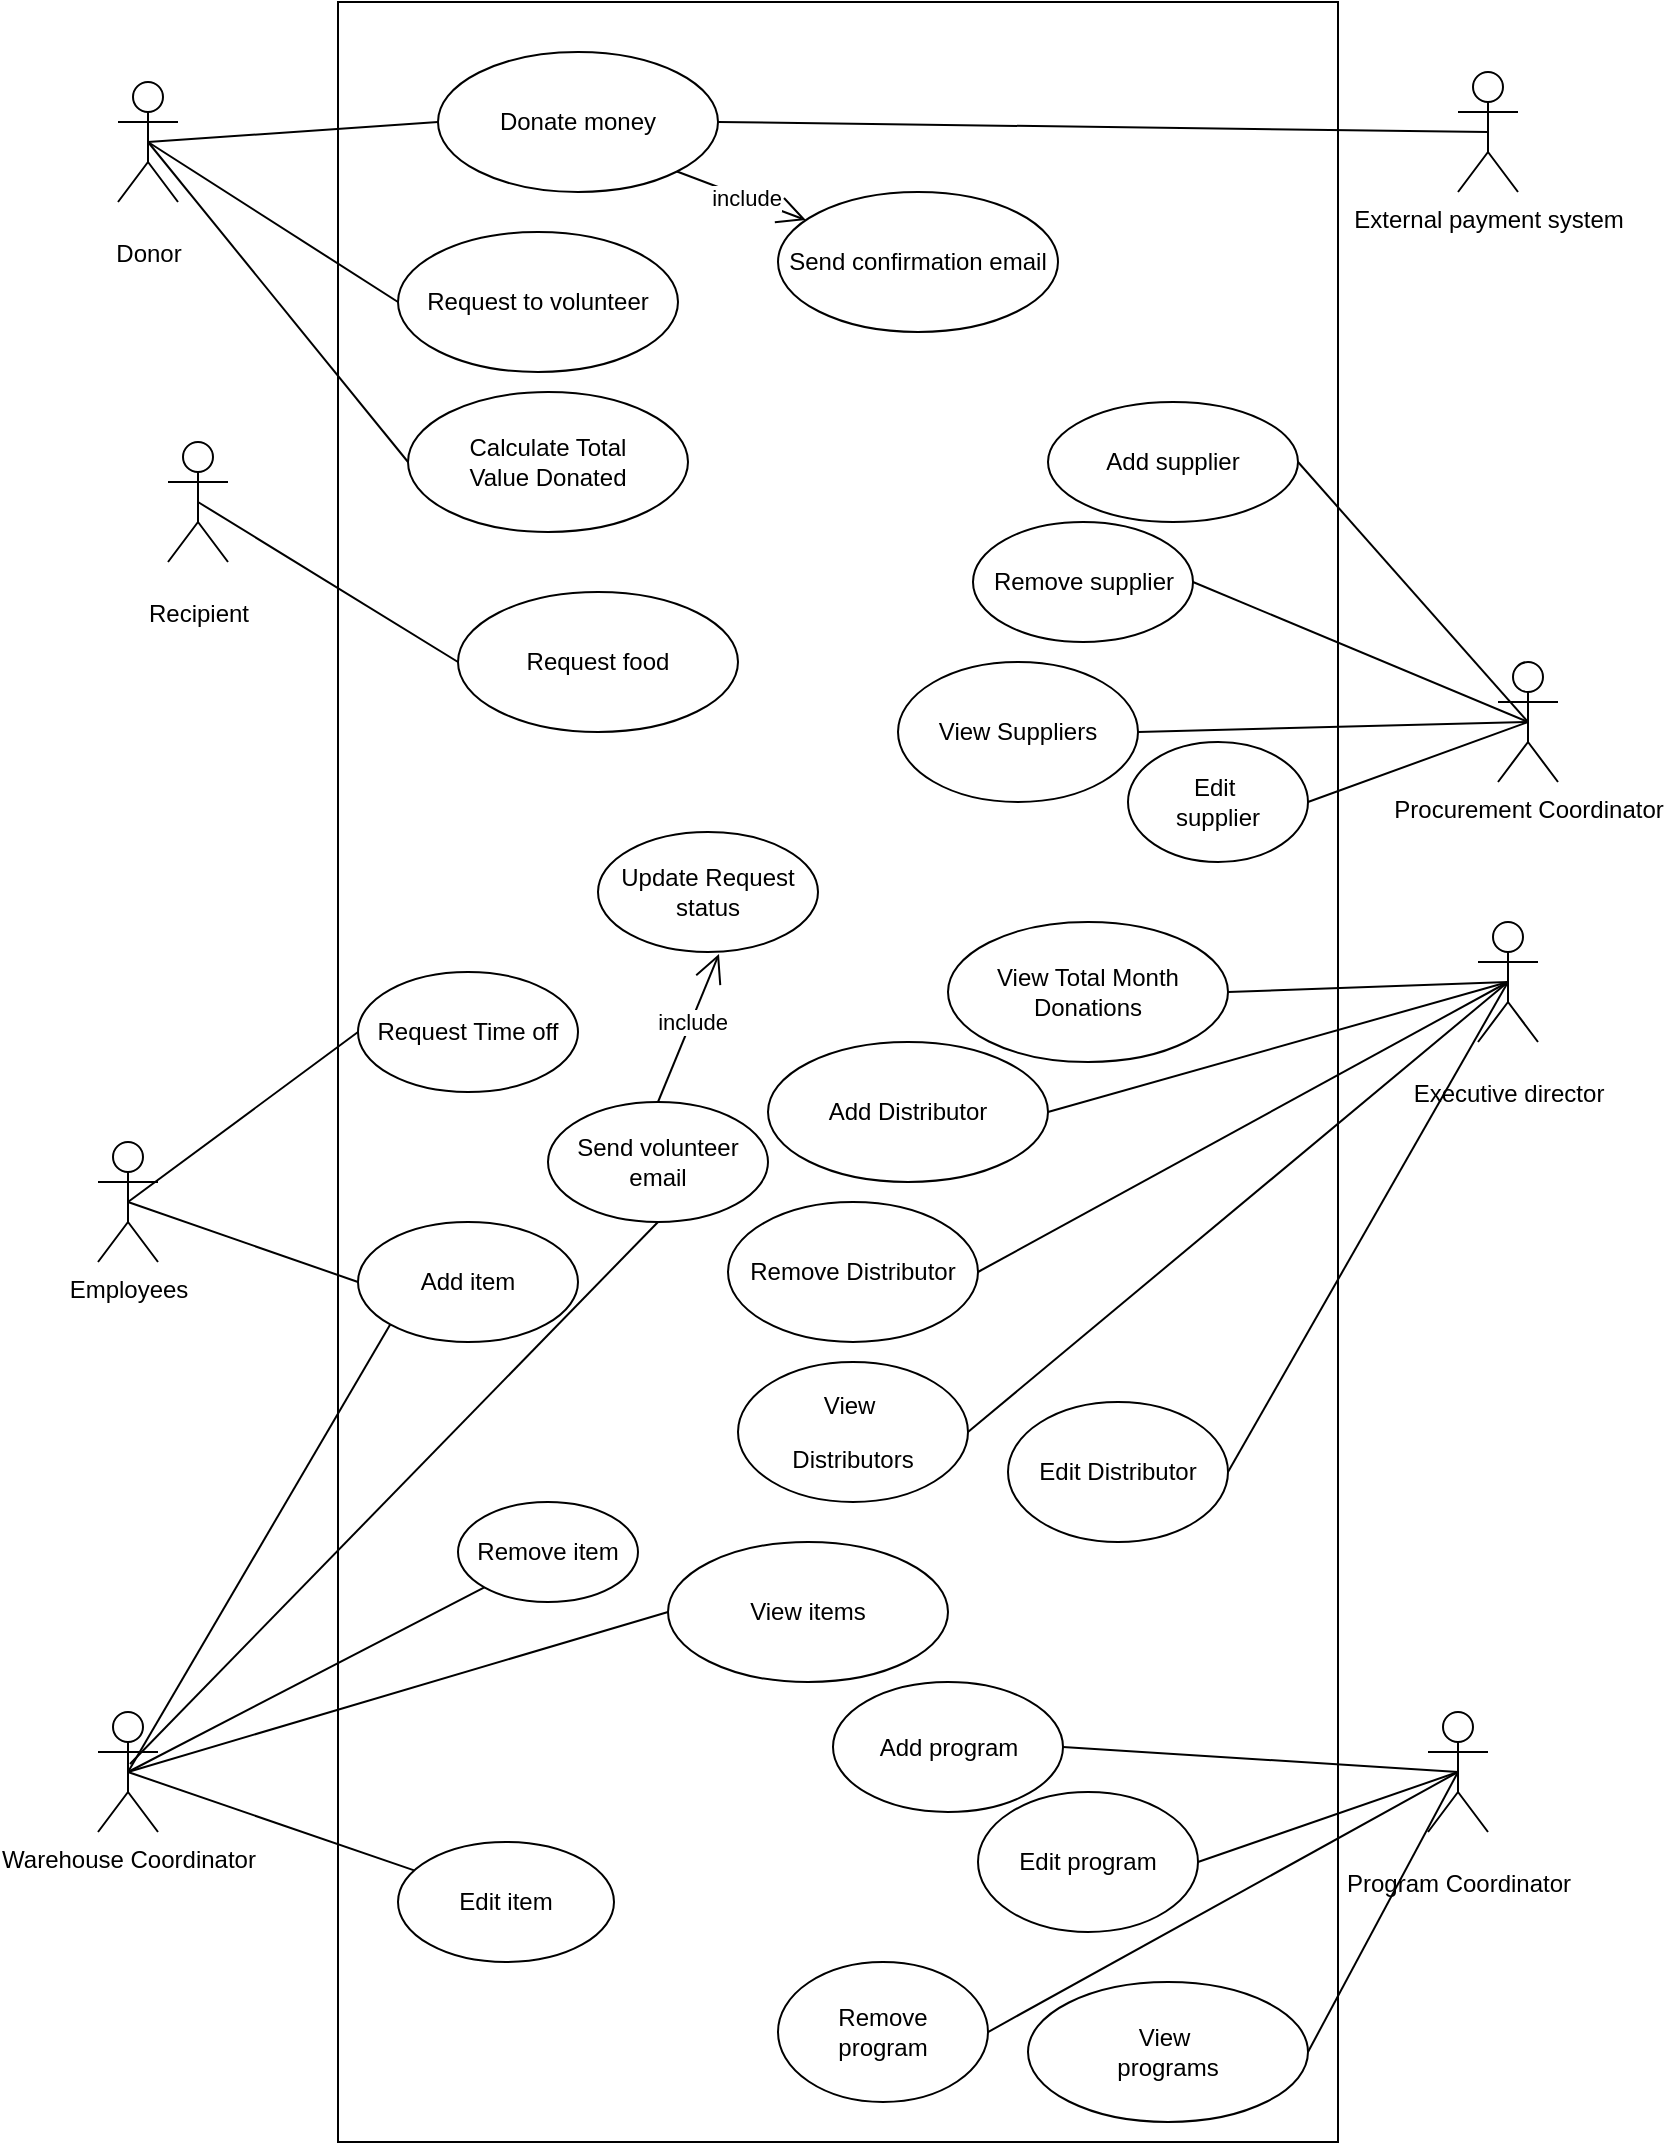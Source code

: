 <mxfile version="24.1.0" type="device">
  <diagram name="Page-1" id="wDeDednDPRC00DrZ2P4G">
    <mxGraphModel dx="880" dy="532" grid="1" gridSize="10" guides="1" tooltips="1" connect="1" arrows="1" fold="1" page="1" pageScale="1" pageWidth="850" pageHeight="1100" math="0" shadow="0">
      <root>
        <mxCell id="0" />
        <mxCell id="1" parent="0" />
        <mxCell id="N_hQYfEKpaLTj4rjRo4o-2" value="" style="html=1;whiteSpace=wrap;" parent="1" vertex="1">
          <mxGeometry x="180" y="15" width="500" height="1070" as="geometry" />
        </mxCell>
        <mxCell id="7GBkQQxrwCLTmGX7OFjr-2" value="" style="endArrow=none;html=1;rounded=0;entryX=0.5;entryY=0.5;entryDx=0;entryDy=0;entryPerimeter=0;exitX=0;exitY=0.5;exitDx=0;exitDy=0;" parent="1" source="7GBkQQxrwCLTmGX7OFjr-1" target="N_hQYfEKpaLTj4rjRo4o-3" edge="1">
          <mxGeometry width="50" height="50" relative="1" as="geometry">
            <mxPoint x="425" y="116" as="sourcePoint" />
            <mxPoint x="699" y="70" as="targetPoint" />
          </mxGeometry>
        </mxCell>
        <mxCell id="N_hQYfEKpaLTj4rjRo4o-3" value="Warehouse Coordinator" style="shape=umlActor;verticalLabelPosition=bottom;verticalAlign=top;html=1;" parent="1" vertex="1">
          <mxGeometry x="60" y="870" width="30" height="60" as="geometry" />
        </mxCell>
        <mxCell id="N_hQYfEKpaLTj4rjRo4o-4" value="Add item" style="ellipse;whiteSpace=wrap;html=1;" parent="1" vertex="1">
          <mxGeometry x="190" y="625" width="110" height="60" as="geometry" />
        </mxCell>
        <mxCell id="N_hQYfEKpaLTj4rjRo4o-7" value="Procurement Coordinator" style="shape=umlActor;verticalLabelPosition=bottom;verticalAlign=top;html=1;" parent="1" vertex="1">
          <mxGeometry x="760" y="345" width="30" height="60" as="geometry" />
        </mxCell>
        <mxCell id="N_hQYfEKpaLTj4rjRo4o-8" value="&lt;p&gt;&lt;span&gt;Executive director&lt;/span&gt;&lt;/p&gt;" style="shape=umlActor;verticalLabelPosition=bottom;verticalAlign=top;html=1;" parent="1" vertex="1">
          <mxGeometry x="750" y="475" width="30" height="60" as="geometry" />
        </mxCell>
        <mxCell id="N_hQYfEKpaLTj4rjRo4o-9" value="&lt;p&gt;&lt;span&gt;Donor&lt;/span&gt;&lt;/p&gt;" style="shape=umlActor;verticalLabelPosition=bottom;verticalAlign=top;html=1;" parent="1" vertex="1">
          <mxGeometry x="70" y="55" width="30" height="60" as="geometry" />
        </mxCell>
        <mxCell id="N_hQYfEKpaLTj4rjRo4o-10" value="&lt;div&gt;Employees&lt;/div&gt;" style="shape=umlActor;verticalLabelPosition=bottom;verticalAlign=top;html=1;" parent="1" vertex="1">
          <mxGeometry x="60" y="585" width="30" height="60" as="geometry" />
        </mxCell>
        <mxCell id="N_hQYfEKpaLTj4rjRo4o-11" value="&lt;p&gt;&lt;span&gt;Recipient&lt;/span&gt;&lt;/p&gt;" style="shape=umlActor;verticalLabelPosition=bottom;verticalAlign=top;html=1;" parent="1" vertex="1">
          <mxGeometry x="95" y="235" width="30" height="60" as="geometry" />
        </mxCell>
        <mxCell id="N_hQYfEKpaLTj4rjRo4o-12" value="&lt;p&gt;&lt;span&gt;Program &lt;/span&gt;Coordinator&lt;/p&gt;" style="shape=umlActor;verticalLabelPosition=bottom;verticalAlign=top;html=1;" parent="1" vertex="1">
          <mxGeometry x="725" y="870" width="30" height="60" as="geometry" />
        </mxCell>
        <mxCell id="N_hQYfEKpaLTj4rjRo4o-16" value="Remove supplier" style="ellipse;whiteSpace=wrap;html=1;" parent="1" vertex="1">
          <mxGeometry x="497.5" y="275" width="110" height="60" as="geometry" />
        </mxCell>
        <mxCell id="N_hQYfEKpaLTj4rjRo4o-17" value="Donate money" style="ellipse;whiteSpace=wrap;html=1;" parent="1" vertex="1">
          <mxGeometry x="230" y="40" width="140" height="70" as="geometry" />
        </mxCell>
        <mxCell id="N_hQYfEKpaLTj4rjRo4o-18" value="Add supplier" style="ellipse;whiteSpace=wrap;html=1;" parent="1" vertex="1">
          <mxGeometry x="535" y="215" width="125" height="60" as="geometry" />
        </mxCell>
        <mxCell id="N_hQYfEKpaLTj4rjRo4o-19" value="&lt;p&gt;&lt;span&gt;Add Distributor&lt;/span&gt;&lt;/p&gt;" style="ellipse;whiteSpace=wrap;html=1;" parent="1" vertex="1">
          <mxGeometry x="395" y="535" width="140" height="70" as="geometry" />
        </mxCell>
        <mxCell id="N_hQYfEKpaLTj4rjRo4o-20" value="Edit item" style="ellipse;whiteSpace=wrap;html=1;" parent="1" vertex="1">
          <mxGeometry x="210" y="935" width="108" height="60" as="geometry" />
        </mxCell>
        <mxCell id="N_hQYfEKpaLTj4rjRo4o-21" value="&lt;p&gt;&lt;span&gt;Remove Distributor&lt;/span&gt;&lt;/p&gt;" style="ellipse;whiteSpace=wrap;html=1;" parent="1" vertex="1">
          <mxGeometry x="375" y="615" width="125" height="70" as="geometry" />
        </mxCell>
        <mxCell id="N_hQYfEKpaLTj4rjRo4o-22" value="Remove item" style="ellipse;whiteSpace=wrap;html=1;" parent="1" vertex="1">
          <mxGeometry x="240" y="765" width="90" height="50" as="geometry" />
        </mxCell>
        <mxCell id="N_hQYfEKpaLTj4rjRo4o-23" value="&lt;p&gt;&lt;span&gt;View Total Month Donations&lt;/span&gt;&lt;/p&gt;" style="ellipse;whiteSpace=wrap;html=1;" parent="1" vertex="1">
          <mxGeometry x="485" y="475" width="140" height="70" as="geometry" />
        </mxCell>
        <mxCell id="N_hQYfEKpaLTj4rjRo4o-24" value="Request to volunteer" style="ellipse;whiteSpace=wrap;html=1;" parent="1" vertex="1">
          <mxGeometry x="210" y="130" width="140" height="70" as="geometry" />
        </mxCell>
        <mxCell id="N_hQYfEKpaLTj4rjRo4o-26" value="Request food" style="ellipse;whiteSpace=wrap;html=1;" parent="1" vertex="1">
          <mxGeometry x="240" y="310" width="140" height="70" as="geometry" />
        </mxCell>
        <mxCell id="N_hQYfEKpaLTj4rjRo4o-27" value="&lt;div&gt;View&amp;nbsp;&lt;/div&gt;&lt;div&gt;programs&lt;/div&gt;" style="ellipse;whiteSpace=wrap;html=1;" parent="1" vertex="1">
          <mxGeometry x="525" y="1005" width="140" height="70" as="geometry" />
        </mxCell>
        <mxCell id="N_hQYfEKpaLTj4rjRo4o-28" value="Add program" style="ellipse;whiteSpace=wrap;html=1;" parent="1" vertex="1">
          <mxGeometry x="427.5" y="855" width="115" height="65" as="geometry" />
        </mxCell>
        <mxCell id="N_hQYfEKpaLTj4rjRo4o-29" value="Edit program" style="ellipse;whiteSpace=wrap;html=1;" parent="1" vertex="1">
          <mxGeometry x="500" y="910" width="110" height="70" as="geometry" />
        </mxCell>
        <mxCell id="N_hQYfEKpaLTj4rjRo4o-34" value="" style="endArrow=none;html=1;rounded=0;entryX=0.5;entryY=0.5;entryDx=0;entryDy=0;entryPerimeter=0;exitX=0;exitY=1;exitDx=0;exitDy=0;" parent="1" source="N_hQYfEKpaLTj4rjRo4o-4" target="N_hQYfEKpaLTj4rjRo4o-3" edge="1">
          <mxGeometry width="50" height="50" relative="1" as="geometry">
            <mxPoint x="-145" y="865" as="sourcePoint" />
            <mxPoint x="-95" y="815" as="targetPoint" />
          </mxGeometry>
        </mxCell>
        <mxCell id="N_hQYfEKpaLTj4rjRo4o-35" value="" style="endArrow=none;html=1;rounded=0;entryX=0.5;entryY=0.5;entryDx=0;entryDy=0;entryPerimeter=0;exitX=0;exitY=1;exitDx=0;exitDy=0;" parent="1" source="N_hQYfEKpaLTj4rjRo4o-22" target="N_hQYfEKpaLTj4rjRo4o-3" edge="1">
          <mxGeometry width="50" height="50" relative="1" as="geometry">
            <mxPoint x="65" y="955" as="sourcePoint" />
            <mxPoint x="-120" y="895" as="targetPoint" />
          </mxGeometry>
        </mxCell>
        <mxCell id="N_hQYfEKpaLTj4rjRo4o-36" value="" style="endArrow=none;html=1;rounded=0;entryX=0.5;entryY=0.5;entryDx=0;entryDy=0;entryPerimeter=0;" parent="1" source="N_hQYfEKpaLTj4rjRo4o-20" target="N_hQYfEKpaLTj4rjRo4o-3" edge="1">
          <mxGeometry width="50" height="50" relative="1" as="geometry">
            <mxPoint x="-85" y="870" as="sourcePoint" />
            <mxPoint x="30" y="855" as="targetPoint" />
          </mxGeometry>
        </mxCell>
        <mxCell id="N_hQYfEKpaLTj4rjRo4o-38" value="" style="endArrow=none;html=1;rounded=0;entryX=0.5;entryY=0.5;entryDx=0;entryDy=0;entryPerimeter=0;exitX=1;exitY=0.5;exitDx=0;exitDy=0;" parent="1" source="N_hQYfEKpaLTj4rjRo4o-18" target="N_hQYfEKpaLTj4rjRo4o-7" edge="1">
          <mxGeometry width="50" height="50" relative="1" as="geometry">
            <mxPoint x="630" y="275" as="sourcePoint" />
            <mxPoint x="680" y="225" as="targetPoint" />
          </mxGeometry>
        </mxCell>
        <mxCell id="N_hQYfEKpaLTj4rjRo4o-41" value="" style="endArrow=none;html=1;rounded=0;entryX=0.5;entryY=0.5;entryDx=0;entryDy=0;entryPerimeter=0;exitX=1;exitY=0.5;exitDx=0;exitDy=0;" parent="1" source="N_hQYfEKpaLTj4rjRo4o-16" target="N_hQYfEKpaLTj4rjRo4o-7" edge="1">
          <mxGeometry width="50" height="50" relative="1" as="geometry">
            <mxPoint x="605" y="315" as="sourcePoint" />
            <mxPoint x="715" y="300" as="targetPoint" />
          </mxGeometry>
        </mxCell>
        <mxCell id="N_hQYfEKpaLTj4rjRo4o-43" value="" style="endArrow=none;html=1;rounded=0;entryX=0.5;entryY=0.5;entryDx=0;entryDy=0;entryPerimeter=0;exitX=1;exitY=0.5;exitDx=0;exitDy=0;" parent="1" source="N_hQYfEKpaLTj4rjRo4o-19" target="N_hQYfEKpaLTj4rjRo4o-8" edge="1">
          <mxGeometry width="50" height="50" relative="1" as="geometry">
            <mxPoint x="625" y="595" as="sourcePoint" />
            <mxPoint x="675" y="545" as="targetPoint" />
          </mxGeometry>
        </mxCell>
        <mxCell id="N_hQYfEKpaLTj4rjRo4o-44" value="" style="endArrow=none;html=1;rounded=0;entryX=0.5;entryY=0.5;entryDx=0;entryDy=0;entryPerimeter=0;exitX=1;exitY=0.5;exitDx=0;exitDy=0;" parent="1" source="N_hQYfEKpaLTj4rjRo4o-23" target="N_hQYfEKpaLTj4rjRo4o-8" edge="1">
          <mxGeometry width="50" height="50" relative="1" as="geometry">
            <mxPoint x="625" y="515" as="sourcePoint" />
            <mxPoint x="675" y="465" as="targetPoint" />
          </mxGeometry>
        </mxCell>
        <mxCell id="N_hQYfEKpaLTj4rjRo4o-45" value="" style="endArrow=none;html=1;rounded=0;entryX=0.5;entryY=0.5;entryDx=0;entryDy=0;entryPerimeter=0;exitX=1;exitY=0.5;exitDx=0;exitDy=0;" parent="1" source="N_hQYfEKpaLTj4rjRo4o-21" target="N_hQYfEKpaLTj4rjRo4o-8" edge="1">
          <mxGeometry width="50" height="50" relative="1" as="geometry">
            <mxPoint x="630" y="665" as="sourcePoint" />
            <mxPoint x="680" y="615" as="targetPoint" />
          </mxGeometry>
        </mxCell>
        <mxCell id="N_hQYfEKpaLTj4rjRo4o-46" value="" style="endArrow=none;html=1;rounded=0;exitX=0.5;exitY=0.5;exitDx=0;exitDy=0;exitPerimeter=0;entryX=0;entryY=0.5;entryDx=0;entryDy=0;" parent="1" source="N_hQYfEKpaLTj4rjRo4o-9" target="N_hQYfEKpaLTj4rjRo4o-17" edge="1">
          <mxGeometry width="50" height="50" relative="1" as="geometry">
            <mxPoint x="80" y="115" as="sourcePoint" />
            <mxPoint x="130" y="65" as="targetPoint" />
          </mxGeometry>
        </mxCell>
        <mxCell id="N_hQYfEKpaLTj4rjRo4o-47" value="" style="endArrow=none;html=1;rounded=0;entryX=0;entryY=0.5;entryDx=0;entryDy=0;exitX=0.5;exitY=0.5;exitDx=0;exitDy=0;exitPerimeter=0;" parent="1" source="N_hQYfEKpaLTj4rjRo4o-9" target="N_hQYfEKpaLTj4rjRo4o-24" edge="1">
          <mxGeometry width="50" height="50" relative="1" as="geometry">
            <mxPoint x="-20" y="265" as="sourcePoint" />
            <mxPoint x="30" y="215" as="targetPoint" />
          </mxGeometry>
        </mxCell>
        <mxCell id="N_hQYfEKpaLTj4rjRo4o-48" value="" style="endArrow=none;html=1;rounded=0;exitX=0.5;exitY=0.5;exitDx=0;exitDy=0;exitPerimeter=0;entryX=0;entryY=0.5;entryDx=0;entryDy=0;" parent="1" source="N_hQYfEKpaLTj4rjRo4o-11" target="N_hQYfEKpaLTj4rjRo4o-26" edge="1">
          <mxGeometry width="50" height="50" relative="1" as="geometry">
            <mxPoint x="125" y="345" as="sourcePoint" />
            <mxPoint x="175" y="295" as="targetPoint" />
          </mxGeometry>
        </mxCell>
        <mxCell id="N_hQYfEKpaLTj4rjRo4o-49" value="" style="endArrow=none;html=1;rounded=0;exitX=1;exitY=0.5;exitDx=0;exitDy=0;entryX=0.5;entryY=0.5;entryDx=0;entryDy=0;entryPerimeter=0;" parent="1" source="N_hQYfEKpaLTj4rjRo4o-28" target="N_hQYfEKpaLTj4rjRo4o-12" edge="1">
          <mxGeometry width="50" height="50" relative="1" as="geometry">
            <mxPoint x="675" y="860" as="sourcePoint" />
            <mxPoint x="725" y="810" as="targetPoint" />
          </mxGeometry>
        </mxCell>
        <mxCell id="N_hQYfEKpaLTj4rjRo4o-50" value="" style="endArrow=none;html=1;rounded=0;entryX=0.5;entryY=0.5;entryDx=0;entryDy=0;entryPerimeter=0;exitX=1;exitY=0.5;exitDx=0;exitDy=0;" parent="1" source="N_hQYfEKpaLTj4rjRo4o-29" target="N_hQYfEKpaLTj4rjRo4o-12" edge="1">
          <mxGeometry width="50" height="50" relative="1" as="geometry">
            <mxPoint x="635" y="920" as="sourcePoint" />
            <mxPoint x="685" y="870" as="targetPoint" />
          </mxGeometry>
        </mxCell>
        <mxCell id="N_hQYfEKpaLTj4rjRo4o-51" value="" style="endArrow=none;html=1;rounded=0;entryX=0.5;entryY=0.5;entryDx=0;entryDy=0;entryPerimeter=0;exitX=1;exitY=0.5;exitDx=0;exitDy=0;" parent="1" source="N_hQYfEKpaLTj4rjRo4o-27" target="N_hQYfEKpaLTj4rjRo4o-12" edge="1">
          <mxGeometry width="50" height="50" relative="1" as="geometry">
            <mxPoint x="635" y="995" as="sourcePoint" />
            <mxPoint x="685" y="945" as="targetPoint" />
          </mxGeometry>
        </mxCell>
        <mxCell id="N_hQYfEKpaLTj4rjRo4o-52" value="" style="endArrow=none;html=1;rounded=0;entryX=0.5;entryY=0.5;entryDx=0;entryDy=0;entryPerimeter=0;exitX=0;exitY=0.5;exitDx=0;exitDy=0;" parent="1" source="N_hQYfEKpaLTj4rjRo4o-4" target="N_hQYfEKpaLTj4rjRo4o-10" edge="1">
          <mxGeometry width="50" height="50" relative="1" as="geometry">
            <mxPoint x="640" y="1035" as="sourcePoint" />
            <mxPoint x="705" y="995" as="targetPoint" />
          </mxGeometry>
        </mxCell>
        <mxCell id="MFWpUts-aTMDz01QRqAh-1" value="&lt;p&gt;&lt;span&gt;Edit Distributor&lt;/span&gt;&lt;/p&gt;" style="ellipse;whiteSpace=wrap;html=1;" parent="1" vertex="1">
          <mxGeometry x="515" y="715" width="110" height="70" as="geometry" />
        </mxCell>
        <mxCell id="MFWpUts-aTMDz01QRqAh-2" value="" style="endArrow=none;html=1;rounded=0;entryX=0.5;entryY=0.5;entryDx=0;entryDy=0;entryPerimeter=0;exitX=1;exitY=0.5;exitDx=0;exitDy=0;" parent="1" source="MFWpUts-aTMDz01QRqAh-1" target="N_hQYfEKpaLTj4rjRo4o-8" edge="1">
          <mxGeometry width="50" height="50" relative="1" as="geometry">
            <mxPoint x="640" y="750" as="sourcePoint" />
            <mxPoint x="755" y="590" as="targetPoint" />
          </mxGeometry>
        </mxCell>
        <mxCell id="MFWpUts-aTMDz01QRqAh-3" value="&lt;div&gt;Edit&amp;nbsp;&lt;/div&gt;&lt;div&gt;supplier&lt;/div&gt;" style="ellipse;whiteSpace=wrap;html=1;" parent="1" vertex="1">
          <mxGeometry x="575" y="385" width="90" height="60" as="geometry" />
        </mxCell>
        <mxCell id="MFWpUts-aTMDz01QRqAh-4" value="" style="endArrow=none;html=1;rounded=0;entryX=0.5;entryY=0.5;entryDx=0;entryDy=0;entryPerimeter=0;exitX=1;exitY=0.5;exitDx=0;exitDy=0;" parent="1" source="MFWpUts-aTMDz01QRqAh-3" target="N_hQYfEKpaLTj4rjRo4o-7" edge="1">
          <mxGeometry width="50" height="50" relative="1" as="geometry">
            <mxPoint x="605" y="430" as="sourcePoint" />
            <mxPoint x="741" y="365" as="targetPoint" />
          </mxGeometry>
        </mxCell>
        <mxCell id="gtPpWV_3Q25GlFcvVQlY-2" value="&lt;div&gt;View Suppliers&lt;/div&gt;" style="ellipse;whiteSpace=wrap;html=1;" parent="1" vertex="1">
          <mxGeometry x="460" y="345" width="120" height="70" as="geometry" />
        </mxCell>
        <mxCell id="gtPpWV_3Q25GlFcvVQlY-3" value="" style="endArrow=none;html=1;rounded=0;entryX=0.5;entryY=0.5;entryDx=0;entryDy=0;entryPerimeter=0;exitX=1;exitY=0.5;exitDx=0;exitDy=0;" parent="1" source="gtPpWV_3Q25GlFcvVQlY-2" target="N_hQYfEKpaLTj4rjRo4o-7" edge="1">
          <mxGeometry width="50" height="50" relative="1" as="geometry">
            <mxPoint x="605" y="415" as="sourcePoint" />
            <mxPoint x="755" y="335" as="targetPoint" />
          </mxGeometry>
        </mxCell>
        <mxCell id="gtPpWV_3Q25GlFcvVQlY-4" value="&lt;div&gt;Remove&lt;/div&gt;&lt;div&gt;program&lt;/div&gt;" style="ellipse;whiteSpace=wrap;html=1;" parent="1" vertex="1">
          <mxGeometry x="400" y="995" width="105" height="70" as="geometry" />
        </mxCell>
        <mxCell id="gtPpWV_3Q25GlFcvVQlY-5" value="" style="endArrow=none;html=1;rounded=0;entryX=0.5;entryY=0.5;entryDx=0;entryDy=0;entryPerimeter=0;exitX=1;exitY=0.5;exitDx=0;exitDy=0;" parent="1" source="gtPpWV_3Q25GlFcvVQlY-4" target="N_hQYfEKpaLTj4rjRo4o-12" edge="1">
          <mxGeometry width="50" height="50" relative="1" as="geometry">
            <mxPoint x="445" y="905" as="sourcePoint" />
            <mxPoint x="695" y="915" as="targetPoint" />
          </mxGeometry>
        </mxCell>
        <mxCell id="gtPpWV_3Q25GlFcvVQlY-6" value="&lt;p&gt;&lt;span&gt;View&amp;nbsp;&lt;/span&gt;&lt;/p&gt;&lt;p&gt;&lt;span&gt;Distributors&lt;/span&gt;&lt;/p&gt;" style="ellipse;whiteSpace=wrap;html=1;" parent="1" vertex="1">
          <mxGeometry x="380" y="695" width="115" height="70" as="geometry" />
        </mxCell>
        <mxCell id="gtPpWV_3Q25GlFcvVQlY-7" value="" style="endArrow=none;html=1;rounded=0;entryX=0.5;entryY=0.5;entryDx=0;entryDy=0;entryPerimeter=0;exitX=1;exitY=0.5;exitDx=0;exitDy=0;" parent="1" source="gtPpWV_3Q25GlFcvVQlY-6" target="N_hQYfEKpaLTj4rjRo4o-8" edge="1">
          <mxGeometry width="50" height="50" relative="1" as="geometry">
            <mxPoint x="460" y="695" as="sourcePoint" />
            <mxPoint x="725" y="550" as="targetPoint" />
          </mxGeometry>
        </mxCell>
        <mxCell id="7GBkQQxrwCLTmGX7OFjr-1" value="View items" style="ellipse;whiteSpace=wrap;html=1;" parent="1" vertex="1">
          <mxGeometry x="345" y="785" width="140" height="70" as="geometry" />
        </mxCell>
        <mxCell id="7GBkQQxrwCLTmGX7OFjr-6" value="&lt;div&gt;External payment system&lt;/div&gt;" style="shape=umlActor;verticalLabelPosition=bottom;verticalAlign=top;html=1;" parent="1" vertex="1">
          <mxGeometry x="740" y="50" width="30" height="60" as="geometry" />
        </mxCell>
        <mxCell id="7GBkQQxrwCLTmGX7OFjr-8" value="" style="endArrow=none;html=1;rounded=0;exitX=1;exitY=0.5;exitDx=0;exitDy=0;entryX=0.5;entryY=0.5;entryDx=0;entryDy=0;entryPerimeter=0;" parent="1" source="N_hQYfEKpaLTj4rjRo4o-17" target="7GBkQQxrwCLTmGX7OFjr-6" edge="1">
          <mxGeometry width="50" height="50" relative="1" as="geometry">
            <mxPoint x="400" y="65" as="sourcePoint" />
            <mxPoint x="545" y="55" as="targetPoint" />
          </mxGeometry>
        </mxCell>
        <mxCell id="7GBkQQxrwCLTmGX7OFjr-9" value="&lt;div&gt;Send confirmation email&lt;/div&gt;" style="ellipse;whiteSpace=wrap;html=1;" parent="1" vertex="1">
          <mxGeometry x="400" y="110" width="140" height="70" as="geometry" />
        </mxCell>
        <mxCell id="7GBkQQxrwCLTmGX7OFjr-16" value="" style="endArrow=open;endFill=1;endSize=12;html=1;rounded=0;exitX=1;exitY=1;exitDx=0;exitDy=0;" parent="1" source="N_hQYfEKpaLTj4rjRo4o-17" target="7GBkQQxrwCLTmGX7OFjr-9" edge="1">
          <mxGeometry width="160" relative="1" as="geometry">
            <mxPoint x="370" y="140" as="sourcePoint" />
            <mxPoint x="530" y="140" as="targetPoint" />
          </mxGeometry>
        </mxCell>
        <mxCell id="7GBkQQxrwCLTmGX7OFjr-18" value="include" style="edgeLabel;html=1;align=center;verticalAlign=middle;resizable=0;points=[];" parent="7GBkQQxrwCLTmGX7OFjr-16" connectable="0" vertex="1">
          <mxGeometry x="0.077" relative="1" as="geometry">
            <mxPoint as="offset" />
          </mxGeometry>
        </mxCell>
        <mxCell id="7GBkQQxrwCLTmGX7OFjr-19" value="&lt;div&gt;Send volunteer email&lt;/div&gt;" style="ellipse;whiteSpace=wrap;html=1;" parent="1" vertex="1">
          <mxGeometry x="285" y="565" width="110" height="60" as="geometry" />
        </mxCell>
        <mxCell id="7GBkQQxrwCLTmGX7OFjr-20" value="" style="endArrow=none;html=1;rounded=0;exitX=0.5;exitY=1;exitDx=0;exitDy=0;entryX=0.533;entryY=0.433;entryDx=0;entryDy=0;entryPerimeter=0;" parent="1" source="7GBkQQxrwCLTmGX7OFjr-19" target="N_hQYfEKpaLTj4rjRo4o-3" edge="1">
          <mxGeometry width="50" height="50" relative="1" as="geometry">
            <mxPoint x="637" y="960" as="sourcePoint" />
            <mxPoint x="80" y="900" as="targetPoint" />
          </mxGeometry>
        </mxCell>
        <mxCell id="7GBkQQxrwCLTmGX7OFjr-21" value="&lt;div&gt;Update Request status&lt;br&gt;&lt;/div&gt;" style="ellipse;whiteSpace=wrap;html=1;" parent="1" vertex="1">
          <mxGeometry x="310" y="430" width="110" height="60" as="geometry" />
        </mxCell>
        <mxCell id="7GBkQQxrwCLTmGX7OFjr-22" value="" style="endArrow=open;endFill=1;endSize=12;html=1;rounded=0;exitX=0.5;exitY=0;exitDx=0;exitDy=0;entryX=0.55;entryY=1.017;entryDx=0;entryDy=0;entryPerimeter=0;" parent="1" source="7GBkQQxrwCLTmGX7OFjr-19" target="7GBkQQxrwCLTmGX7OFjr-21" edge="1">
          <mxGeometry width="160" relative="1" as="geometry">
            <mxPoint x="285" y="493" as="sourcePoint" />
            <mxPoint x="350" y="517" as="targetPoint" />
          </mxGeometry>
        </mxCell>
        <mxCell id="7GBkQQxrwCLTmGX7OFjr-23" value="include" style="edgeLabel;html=1;align=center;verticalAlign=middle;resizable=0;points=[];" parent="7GBkQQxrwCLTmGX7OFjr-22" connectable="0" vertex="1">
          <mxGeometry x="0.077" relative="1" as="geometry">
            <mxPoint as="offset" />
          </mxGeometry>
        </mxCell>
        <mxCell id="ZnbdzMS8uWBzNuJ4GVXA-1" value="&lt;span style=&quot;text-align: left;&quot;&gt;Calculate Total&lt;br&gt;Value Donated&lt;/span&gt;" style="ellipse;whiteSpace=wrap;html=1;fontColor=default;" parent="1" vertex="1">
          <mxGeometry x="215" y="210" width="140" height="70" as="geometry" />
        </mxCell>
        <mxCell id="ZnbdzMS8uWBzNuJ4GVXA-3" value="" style="endArrow=none;html=1;rounded=0;entryX=0;entryY=0.5;entryDx=0;entryDy=0;exitX=0.5;exitY=0.5;exitDx=0;exitDy=0;exitPerimeter=0;" parent="1" source="N_hQYfEKpaLTj4rjRo4o-9" target="ZnbdzMS8uWBzNuJ4GVXA-1" edge="1">
          <mxGeometry width="50" height="50" relative="1" as="geometry">
            <mxPoint x="95" y="95" as="sourcePoint" />
            <mxPoint x="220" y="175" as="targetPoint" />
          </mxGeometry>
        </mxCell>
        <mxCell id="Zy7vmm9JZsBZ1XzFzaxy-1" value="Request Time off" style="ellipse;whiteSpace=wrap;html=1;" vertex="1" parent="1">
          <mxGeometry x="190" y="500" width="110" height="60" as="geometry" />
        </mxCell>
        <mxCell id="Zy7vmm9JZsBZ1XzFzaxy-2" value="" style="endArrow=none;html=1;rounded=0;entryX=0.5;entryY=0.5;entryDx=0;entryDy=0;entryPerimeter=0;exitX=0;exitY=0.5;exitDx=0;exitDy=0;" edge="1" parent="1" source="Zy7vmm9JZsBZ1XzFzaxy-1" target="N_hQYfEKpaLTj4rjRo4o-10">
          <mxGeometry width="50" height="50" relative="1" as="geometry">
            <mxPoint x="200" y="665" as="sourcePoint" />
            <mxPoint x="85" y="625" as="targetPoint" />
          </mxGeometry>
        </mxCell>
      </root>
    </mxGraphModel>
  </diagram>
</mxfile>
